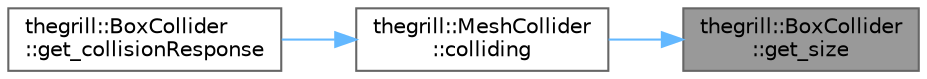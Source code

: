 digraph "thegrill::BoxCollider::get_size"
{
 // LATEX_PDF_SIZE
  bgcolor="transparent";
  edge [fontname=Helvetica,fontsize=10,labelfontname=Helvetica,labelfontsize=10];
  node [fontname=Helvetica,fontsize=10,shape=box,height=0.2,width=0.4];
  rankdir="RL";
  Node1 [id="Node000001",label="thegrill::BoxCollider\l::get_size",height=0.2,width=0.4,color="gray40", fillcolor="grey60", style="filled", fontcolor="black",tooltip=" "];
  Node1 -> Node2 [id="edge3_Node000001_Node000002",dir="back",color="steelblue1",style="solid",tooltip=" "];
  Node2 [id="Node000002",label="thegrill::MeshCollider\l::colliding",height=0.2,width=0.4,color="grey40", fillcolor="white", style="filled",URL="$structthegrill_1_1_mesh_collider.html#a22ac16897d328f3bd5357065dd4bcea2",tooltip=" "];
  Node2 -> Node3 [id="edge4_Node000002_Node000003",dir="back",color="steelblue1",style="solid",tooltip=" "];
  Node3 [id="Node000003",label="thegrill::BoxCollider\l::get_collisionResponse",height=0.2,width=0.4,color="grey40", fillcolor="white", style="filled",URL="$structthegrill_1_1_box_collider.html#a55bb210a99df700449cb9ccaccd19615",tooltip="Calculates the collision response vector when colliding with a MeshCollider."];
}
